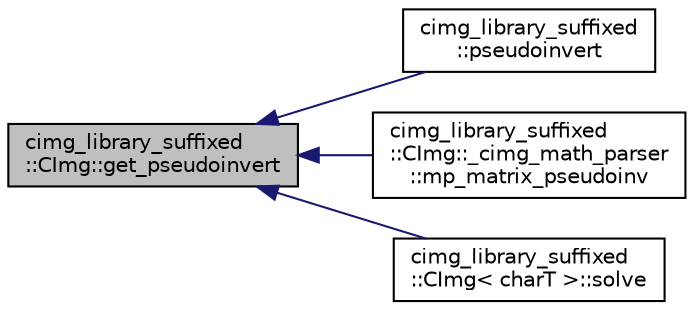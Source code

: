 digraph "cimg_library_suffixed::CImg::get_pseudoinvert"
{
  edge [fontname="Helvetica",fontsize="10",labelfontname="Helvetica",labelfontsize="10"];
  node [fontname="Helvetica",fontsize="10",shape=record];
  rankdir="LR";
  Node1769 [label="cimg_library_suffixed\l::CImg::get_pseudoinvert",height=0.2,width=0.4,color="black", fillcolor="grey75", style="filled", fontcolor="black"];
  Node1769 -> Node1770 [dir="back",color="midnightblue",fontsize="10",style="solid",fontname="Helvetica"];
  Node1770 [label="cimg_library_suffixed\l::pseudoinvert",height=0.2,width=0.4,color="black", fillcolor="white", style="filled",URL="$namespacecimg__library__suffixed.html#aa2cd51ec8b416d2ca4299253e618d343"];
  Node1769 -> Node1771 [dir="back",color="midnightblue",fontsize="10",style="solid",fontname="Helvetica"];
  Node1771 [label="cimg_library_suffixed\l::CImg::_cimg_math_parser\l::mp_matrix_pseudoinv",height=0.2,width=0.4,color="black", fillcolor="white", style="filled",URL="$structcimg__library__suffixed_1_1_c_img_1_1__cimg__math__parser.html#aff9915edf57aa7da0070c778a98a07f8"];
  Node1769 -> Node1772 [dir="back",color="midnightblue",fontsize="10",style="solid",fontname="Helvetica"];
  Node1772 [label="cimg_library_suffixed\l::CImg\< charT \>::solve",height=0.2,width=0.4,color="black", fillcolor="white", style="filled",URL="$structcimg__library__suffixed_1_1_c_img.html#a3c868d05056064840adec3b2e75f2c22",tooltip="Solve a system of linear equations. "];
}
